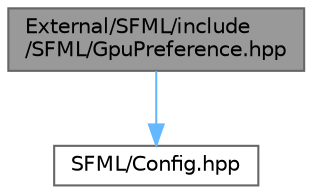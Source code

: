 digraph "External/SFML/include/SFML/GpuPreference.hpp"
{
 // LATEX_PDF_SIZE
  bgcolor="transparent";
  edge [fontname=Helvetica,fontsize=10,labelfontname=Helvetica,labelfontsize=10];
  node [fontname=Helvetica,fontsize=10,shape=box,height=0.2,width=0.4];
  Node1 [id="Node000001",label="External/SFML/include\l/SFML/GpuPreference.hpp",height=0.2,width=0.4,color="gray40", fillcolor="grey60", style="filled", fontcolor="black",tooltip="Headers."];
  Node1 -> Node2 [id="edge1_Node000001_Node000002",color="steelblue1",style="solid",tooltip=" "];
  Node2 [id="Node000002",label="SFML/Config.hpp",height=0.2,width=0.4,color="grey40", fillcolor="white", style="filled",URL="$_config_8hpp_source.html",tooltip=" "];
}

